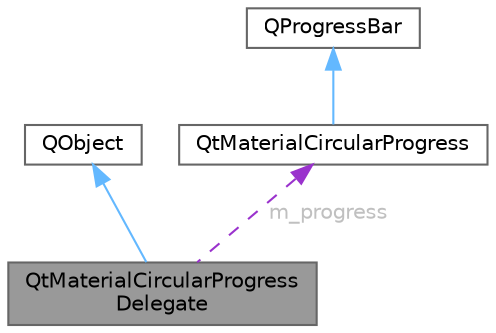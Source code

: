 digraph "QtMaterialCircularProgressDelegate"
{
 // LATEX_PDF_SIZE
  bgcolor="transparent";
  edge [fontname=Helvetica,fontsize=10,labelfontname=Helvetica,labelfontsize=10];
  node [fontname=Helvetica,fontsize=10,shape=box,height=0.2,width=0.4];
  Node1 [id="Node000001",label="QtMaterialCircularProgress\lDelegate",height=0.2,width=0.4,color="gray40", fillcolor="grey60", style="filled", fontcolor="black",tooltip="圆形进度条动画代理类，管理虚线偏移、长度和旋转角度"];
  Node2 -> Node1 [id="edge1_Node000001_Node000002",dir="back",color="steelblue1",style="solid",tooltip=" "];
  Node2 [id="Node000002",label="QObject",height=0.2,width=0.4,color="gray40", fillcolor="white", style="filled",tooltip=" "];
  Node3 -> Node1 [id="edge2_Node000001_Node000003",dir="back",color="darkorchid3",style="dashed",tooltip=" ",label=" m_progress",fontcolor="grey" ];
  Node3 [id="Node000003",label="QtMaterialCircularProgress",height=0.2,width=0.4,color="gray40", fillcolor="white", style="filled",URL="$class_qt_material_circular_progress.html",tooltip="圆形进度条类，继承自 QProgressBar，支持 Material Design 风格"];
  Node4 -> Node3 [id="edge3_Node000003_Node000004",dir="back",color="steelblue1",style="solid",tooltip=" "];
  Node4 [id="Node000004",label="QProgressBar",height=0.2,width=0.4,color="gray40", fillcolor="white", style="filled",tooltip=" "];
}
